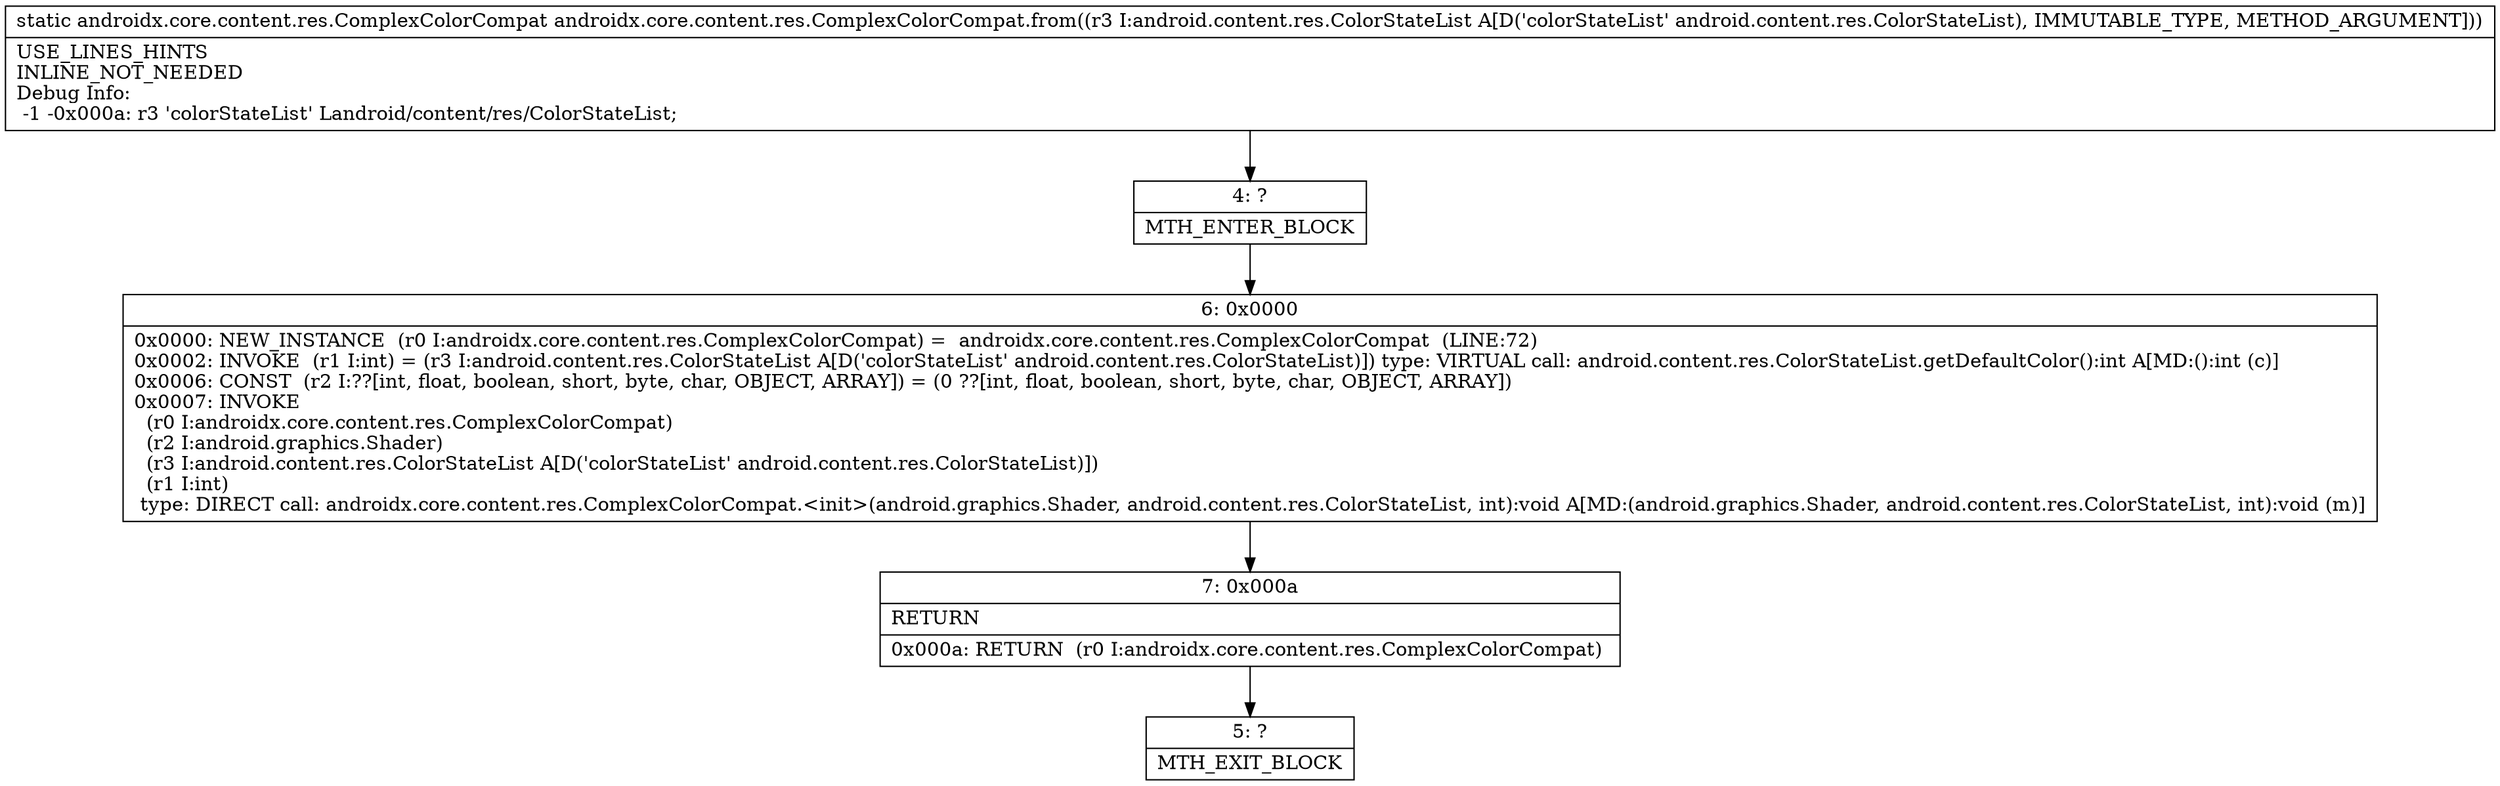 digraph "CFG forandroidx.core.content.res.ComplexColorCompat.from(Landroid\/content\/res\/ColorStateList;)Landroidx\/core\/content\/res\/ComplexColorCompat;" {
Node_4 [shape=record,label="{4\:\ ?|MTH_ENTER_BLOCK\l}"];
Node_6 [shape=record,label="{6\:\ 0x0000|0x0000: NEW_INSTANCE  (r0 I:androidx.core.content.res.ComplexColorCompat) =  androidx.core.content.res.ComplexColorCompat  (LINE:72)\l0x0002: INVOKE  (r1 I:int) = (r3 I:android.content.res.ColorStateList A[D('colorStateList' android.content.res.ColorStateList)]) type: VIRTUAL call: android.content.res.ColorStateList.getDefaultColor():int A[MD:():int (c)]\l0x0006: CONST  (r2 I:??[int, float, boolean, short, byte, char, OBJECT, ARRAY]) = (0 ??[int, float, boolean, short, byte, char, OBJECT, ARRAY]) \l0x0007: INVOKE  \l  (r0 I:androidx.core.content.res.ComplexColorCompat)\l  (r2 I:android.graphics.Shader)\l  (r3 I:android.content.res.ColorStateList A[D('colorStateList' android.content.res.ColorStateList)])\l  (r1 I:int)\l type: DIRECT call: androidx.core.content.res.ComplexColorCompat.\<init\>(android.graphics.Shader, android.content.res.ColorStateList, int):void A[MD:(android.graphics.Shader, android.content.res.ColorStateList, int):void (m)]\l}"];
Node_7 [shape=record,label="{7\:\ 0x000a|RETURN\l|0x000a: RETURN  (r0 I:androidx.core.content.res.ComplexColorCompat) \l}"];
Node_5 [shape=record,label="{5\:\ ?|MTH_EXIT_BLOCK\l}"];
MethodNode[shape=record,label="{static androidx.core.content.res.ComplexColorCompat androidx.core.content.res.ComplexColorCompat.from((r3 I:android.content.res.ColorStateList A[D('colorStateList' android.content.res.ColorStateList), IMMUTABLE_TYPE, METHOD_ARGUMENT]))  | USE_LINES_HINTS\lINLINE_NOT_NEEDED\lDebug Info:\l  \-1 \-0x000a: r3 'colorStateList' Landroid\/content\/res\/ColorStateList;\l}"];
MethodNode -> Node_4;Node_4 -> Node_6;
Node_6 -> Node_7;
Node_7 -> Node_5;
}

